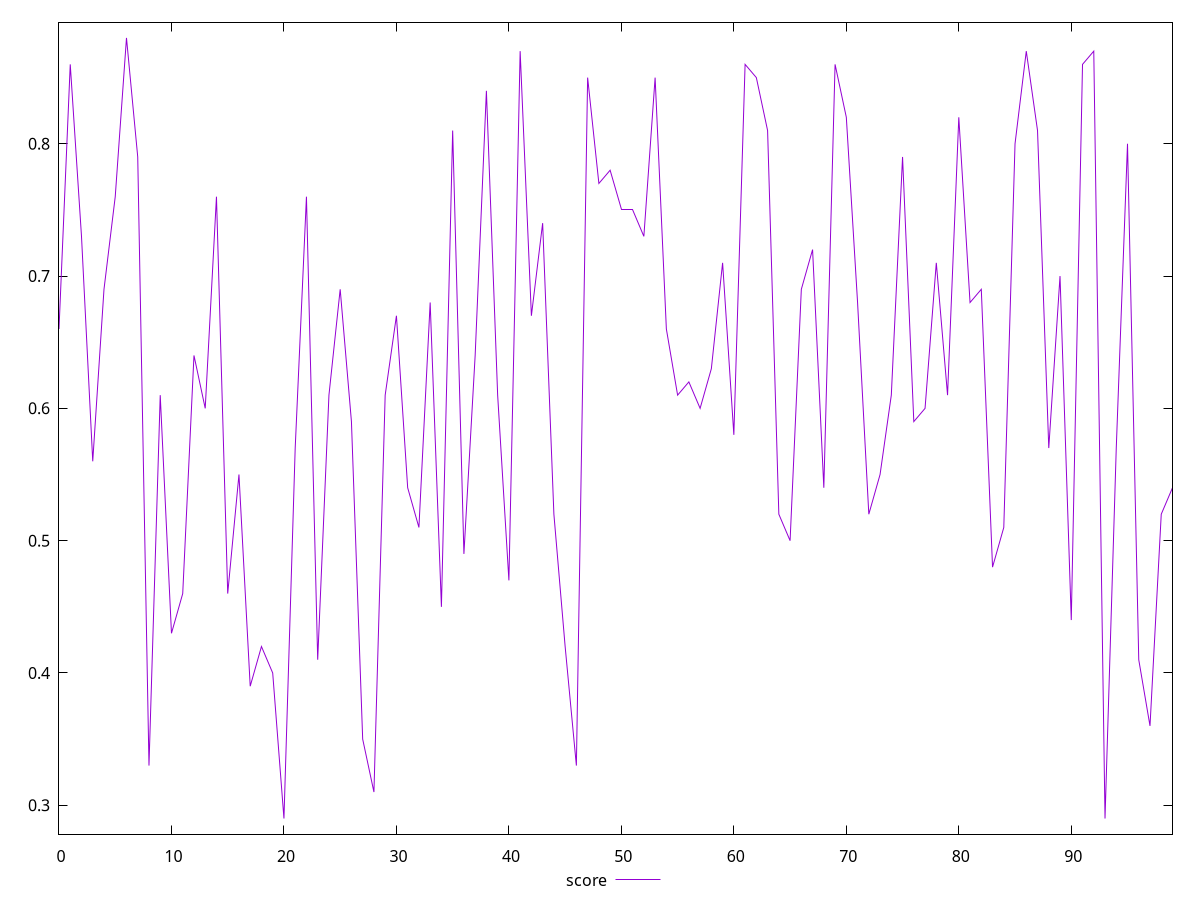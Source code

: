 reset

$score <<EOF
0 0.66
1 0.86
2 0.73
3 0.56
4 0.69
5 0.76
6 0.88
7 0.79
8 0.33
9 0.61
10 0.43
11 0.46
12 0.64
13 0.6
14 0.76
15 0.46
16 0.55
17 0.39
18 0.42
19 0.4
20 0.29
21 0.57
22 0.76
23 0.41
24 0.61
25 0.69
26 0.59
27 0.35
28 0.31
29 0.61
30 0.67
31 0.54
32 0.51
33 0.68
34 0.45
35 0.81
36 0.49
37 0.64
38 0.84
39 0.61
40 0.47
41 0.87
42 0.67
43 0.74
44 0.52
45 0.42
46 0.33
47 0.85
48 0.77
49 0.78
50 0.75
51 0.75
52 0.73
53 0.85
54 0.66
55 0.61
56 0.62
57 0.6
58 0.63
59 0.71
60 0.58
61 0.86
62 0.85
63 0.81
64 0.52
65 0.5
66 0.69
67 0.72
68 0.54
69 0.86
70 0.82
71 0.68
72 0.52
73 0.55
74 0.61
75 0.79
76 0.59
77 0.6
78 0.71
79 0.61
80 0.82
81 0.68
82 0.69
83 0.48
84 0.51
85 0.8
86 0.87
87 0.81
88 0.57
89 0.7
90 0.44
91 0.86
92 0.87
93 0.29
94 0.57
95 0.8
96 0.41
97 0.36
98 0.52
99 0.54
EOF

set key outside below
set xrange [0:99]
set yrange [0.2782:0.8918]
set trange [0.2782:0.8918]
set terminal svg size 640, 500 enhanced background rgb 'white'
set output "report_00015_2021-02-09T16-11-33.973Z/bootup-time/samples/pages+cached/score/values.svg"

plot $score title "score" with line

reset
